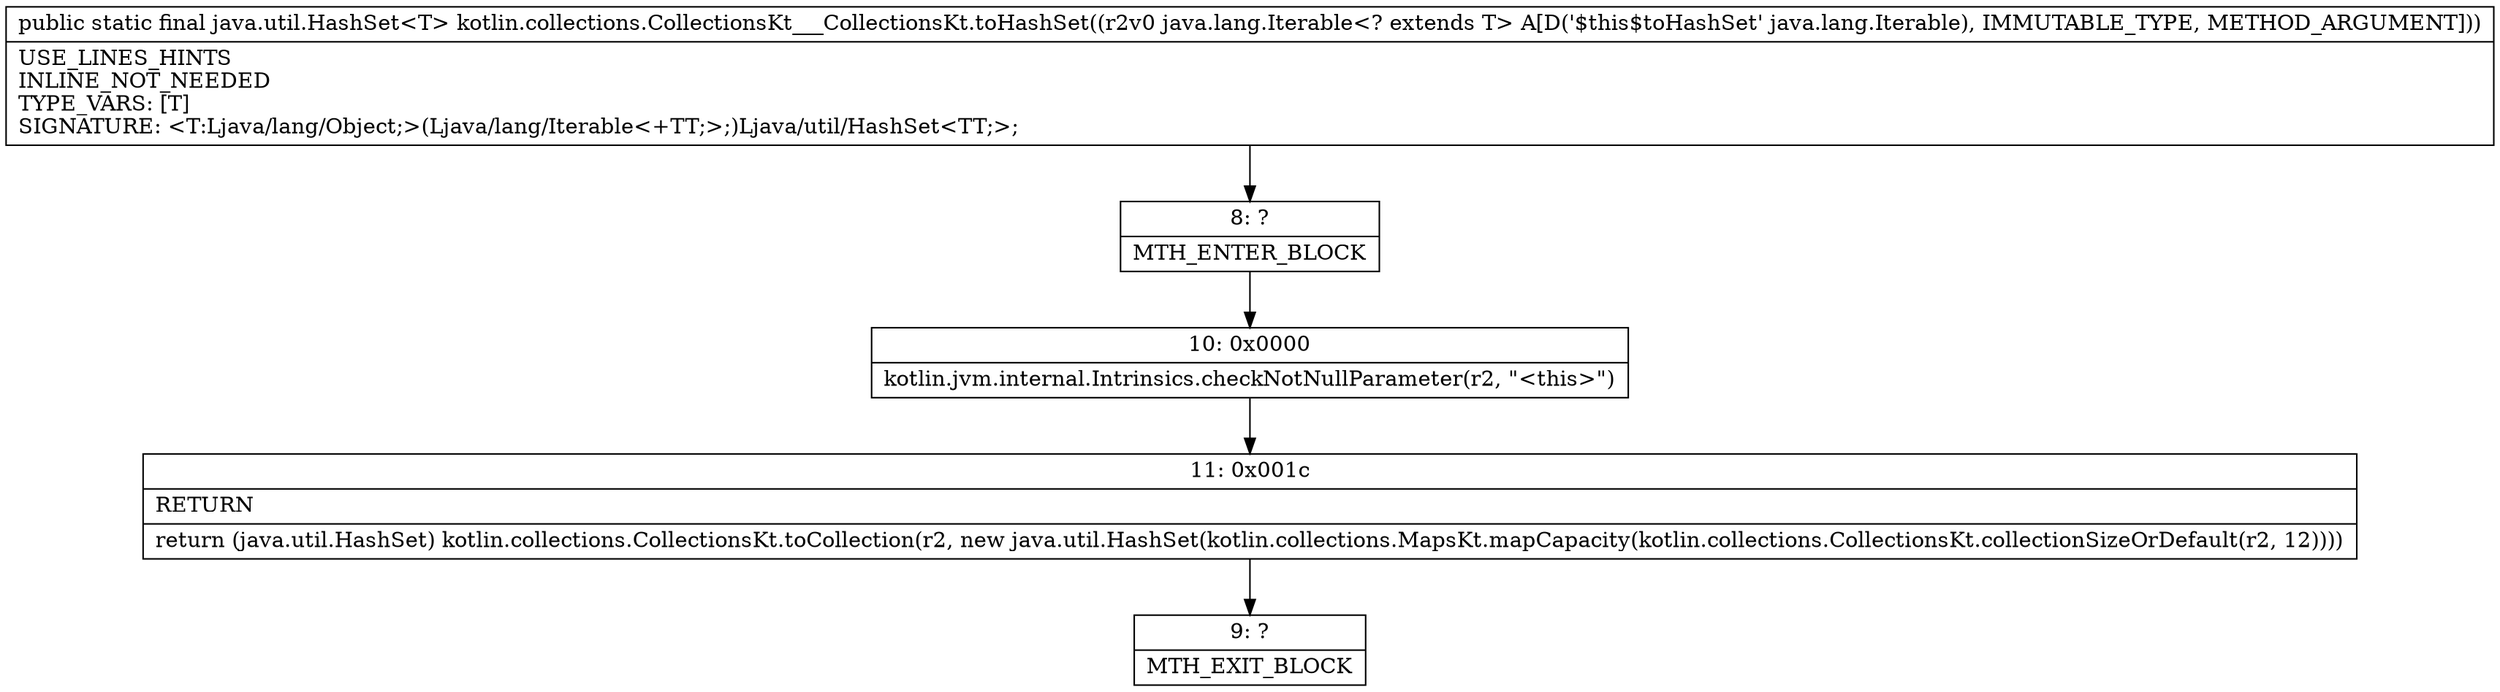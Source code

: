 digraph "CFG forkotlin.collections.CollectionsKt___CollectionsKt.toHashSet(Ljava\/lang\/Iterable;)Ljava\/util\/HashSet;" {
Node_8 [shape=record,label="{8\:\ ?|MTH_ENTER_BLOCK\l}"];
Node_10 [shape=record,label="{10\:\ 0x0000|kotlin.jvm.internal.Intrinsics.checkNotNullParameter(r2, \"\<this\>\")\l}"];
Node_11 [shape=record,label="{11\:\ 0x001c|RETURN\l|return (java.util.HashSet) kotlin.collections.CollectionsKt.toCollection(r2, new java.util.HashSet(kotlin.collections.MapsKt.mapCapacity(kotlin.collections.CollectionsKt.collectionSizeOrDefault(r2, 12))))\l}"];
Node_9 [shape=record,label="{9\:\ ?|MTH_EXIT_BLOCK\l}"];
MethodNode[shape=record,label="{public static final java.util.HashSet\<T\> kotlin.collections.CollectionsKt___CollectionsKt.toHashSet((r2v0 java.lang.Iterable\<? extends T\> A[D('$this$toHashSet' java.lang.Iterable), IMMUTABLE_TYPE, METHOD_ARGUMENT]))  | USE_LINES_HINTS\lINLINE_NOT_NEEDED\lTYPE_VARS: [T]\lSIGNATURE: \<T:Ljava\/lang\/Object;\>(Ljava\/lang\/Iterable\<+TT;\>;)Ljava\/util\/HashSet\<TT;\>;\l}"];
MethodNode -> Node_8;Node_8 -> Node_10;
Node_10 -> Node_11;
Node_11 -> Node_9;
}

